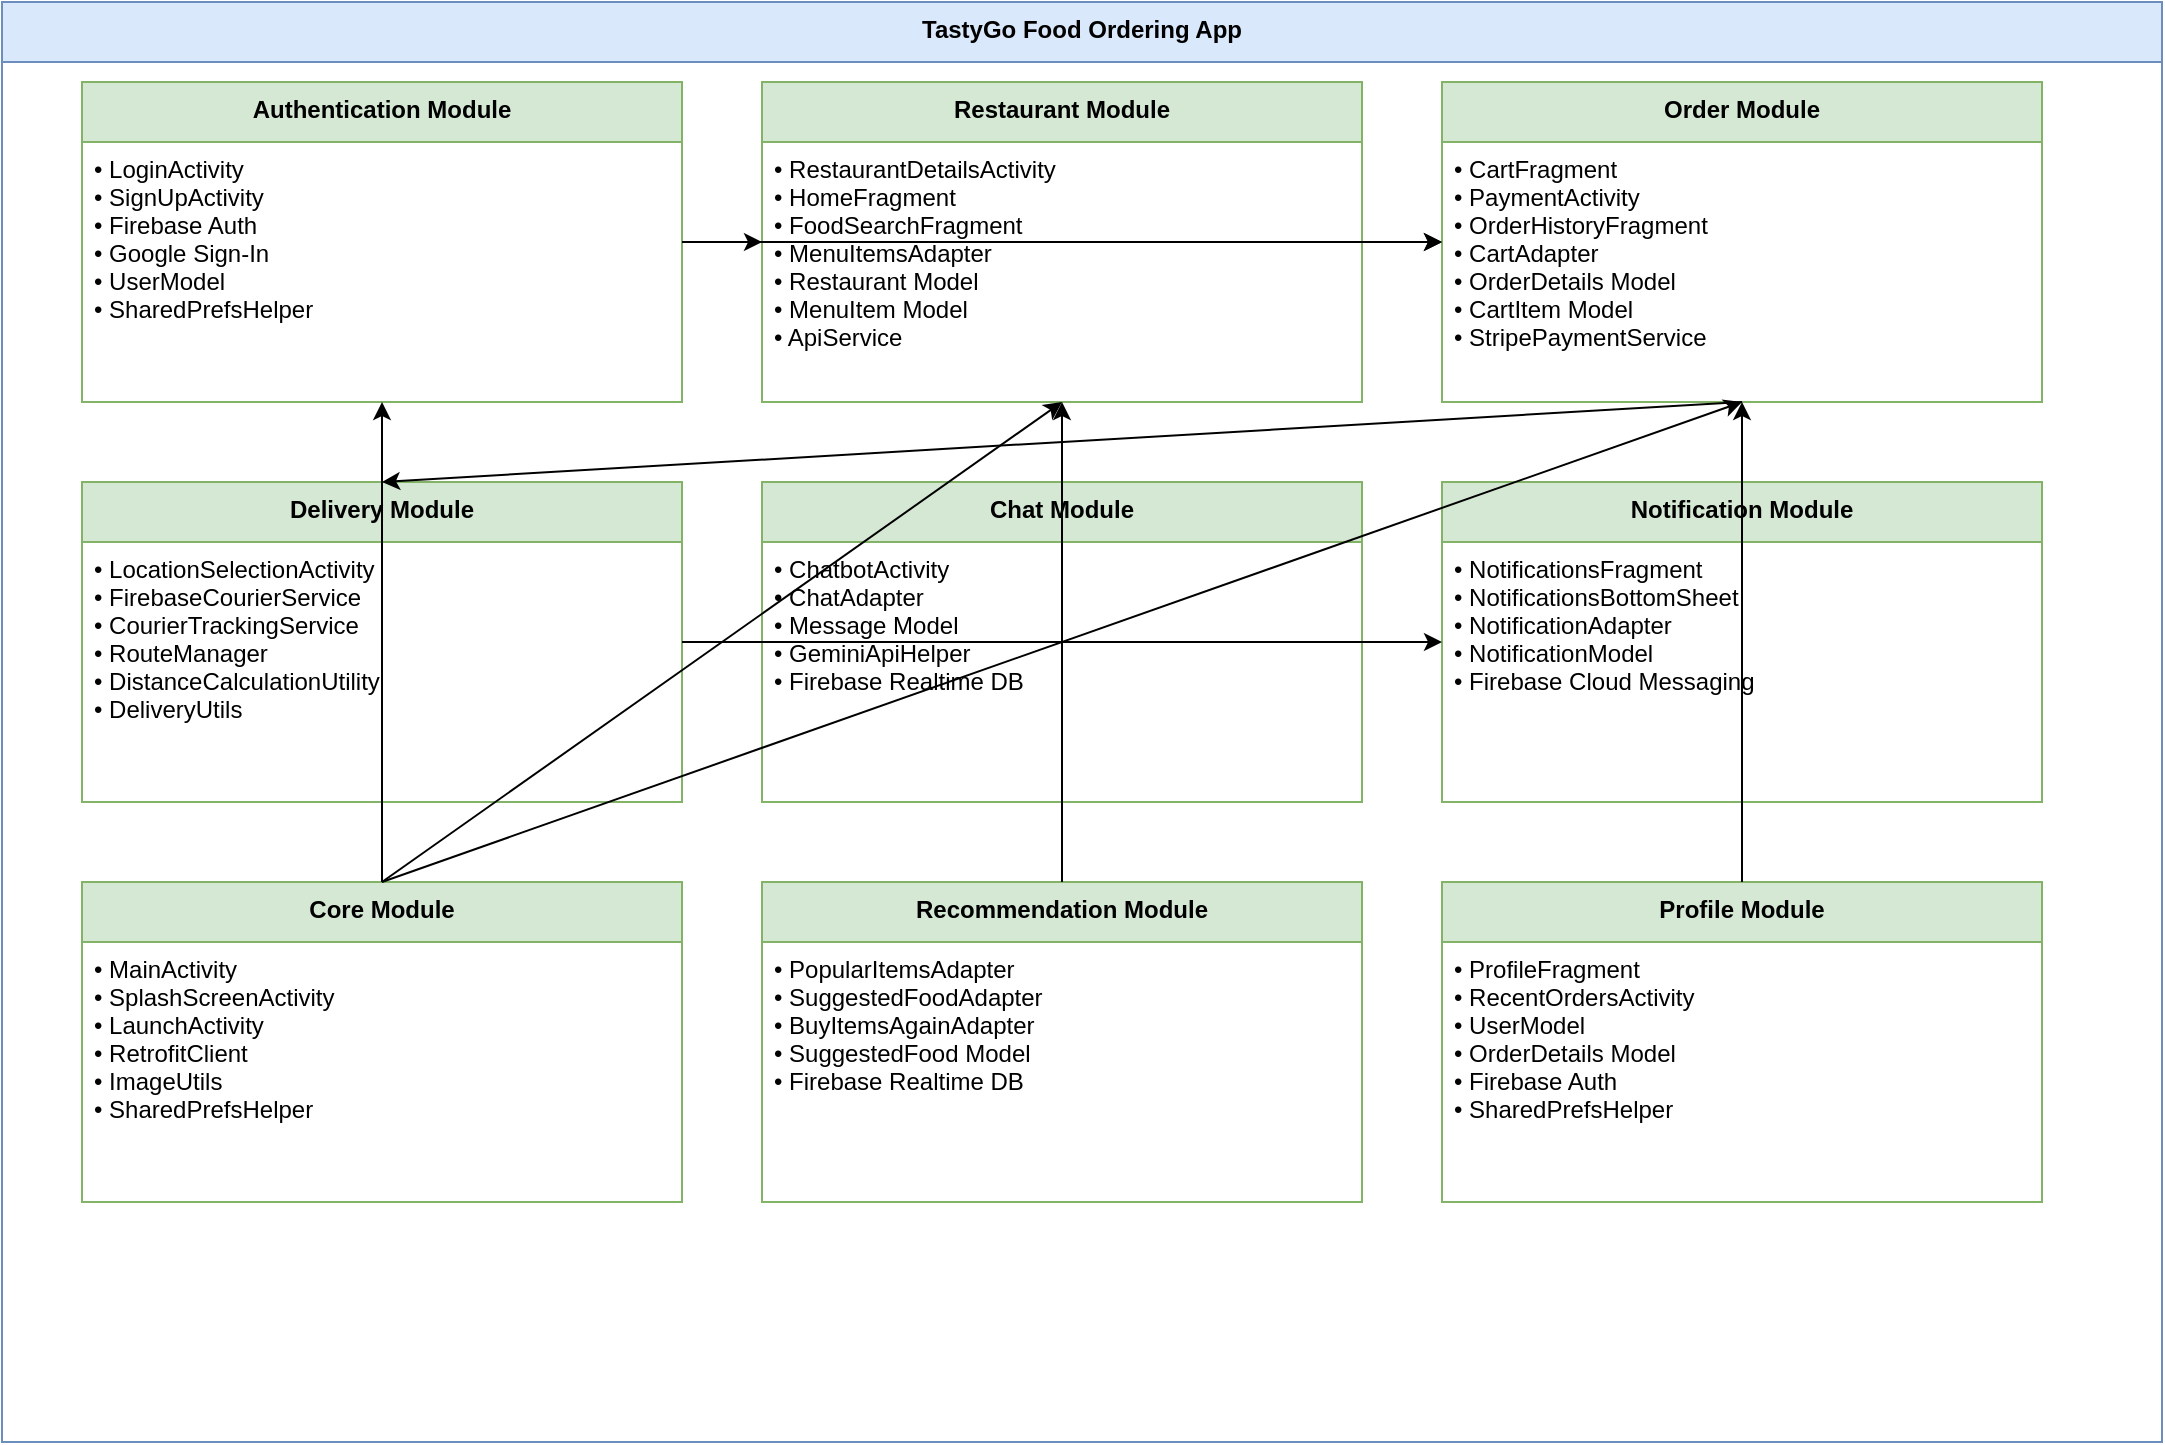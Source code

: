 <?xml version="1.0" encoding="UTF-8"?>
<mxfile version="21.1.2" type="device">
  <diagram id="tastygo-modules" name="TastyGo Module Block Diagram">
    <mxGraphModel dx="1422" dy="762" grid="1" gridSize="10" guides="1" tooltips="1" connect="1" arrows="1" fold="1" page="1" pageScale="1" pageWidth="1169" pageHeight="827" math="0" shadow="0">
      <root>
        <mxCell id="0"/>
        <mxCell id="1" parent="0"/>

        <!-- Main Container -->
        <mxCell id="main" value="TastyGo Food Ordering App" style="swimlane;fontStyle=1;align=center;verticalAlign=top;childLayout=stackLayout;horizontal=1;startSize=30;horizontalStack=0;resizeParent=1;resizeParentMax=0;resizeLast=0;collapsible=1;marginBottom=0;fillColor=#dae8fc;strokeColor=#6c8ebf;" vertex="1" parent="1">
          <mxGeometry x="40" y="40" width="1080" height="720" as="geometry"/>
        </mxCell>

        <!-- Authentication Module -->
        <mxCell id="auth-module" value="Authentication Module" style="swimlane;fontStyle=1;align=center;verticalAlign=top;childLayout=stackLayout;horizontal=1;startSize=30;horizontalStack=0;resizeParent=1;resizeParentMax=0;resizeLast=0;collapsible=1;marginBottom=0;fillColor=#d5e8d4;strokeColor=#82b366;" vertex="1" parent="main">
          <mxGeometry x="40" y="40" width="300" height="160" as="geometry"/>
        </mxCell>

        <mxCell id="auth-components" value="• LoginActivity&#xa;• SignUpActivity&#xa;• Firebase Auth&#xa;• Google Sign-In&#xa;• UserModel&#xa;• SharedPrefsHelper" style="text;strokeColor=none;fillColor=none;align=left;verticalAlign=top;spacingLeft=4;spacingRight=4;overflow=hidden;rotatable=0;points=[[0,0.5],[1,0.5]];portConstraint=eastwest;" vertex="1" parent="auth-module">
          <mxGeometry y="30" width="300" height="130" as="geometry"/>
        </mxCell>

        <!-- Restaurant Module -->
        <mxCell id="restaurant-module" value="Restaurant Module" style="swimlane;fontStyle=1;align=center;verticalAlign=top;childLayout=stackLayout;horizontal=1;startSize=30;horizontalStack=0;resizeParent=1;resizeParentMax=0;resizeLast=0;collapsible=1;marginBottom=0;fillColor=#d5e8d4;strokeColor=#82b366;" vertex="1" parent="main">
          <mxGeometry x="380" y="40" width="300" height="160" as="geometry"/>
        </mxCell>

        <mxCell id="restaurant-components" value="• RestaurantDetailsActivity&#xa;• HomeFragment&#xa;• FoodSearchFragment&#xa;• MenuItemsAdapter&#xa;• Restaurant Model&#xa;• MenuItem Model&#xa;• ApiService" style="text;strokeColor=none;fillColor=none;align=left;verticalAlign=top;spacingLeft=4;spacingRight=4;overflow=hidden;rotatable=0;points=[[0,0.5],[1,0.5]];portConstraint=eastwest;" vertex="1" parent="restaurant-module">
          <mxGeometry y="30" width="300" height="130" as="geometry"/>
        </mxCell>

        <!-- Order Module -->
        <mxCell id="order-module" value="Order Module" style="swimlane;fontStyle=1;align=center;verticalAlign=top;childLayout=stackLayout;horizontal=1;startSize=30;horizontalStack=0;resizeParent=1;resizeParentMax=0;resizeLast=0;collapsible=1;marginBottom=0;fillColor=#d5e8d4;strokeColor=#82b366;" vertex="1" parent="main">
          <mxGeometry x="720" y="40" width="300" height="160" as="geometry"/>
        </mxCell>

        <mxCell id="order-components" value="• CartFragment&#xa;• PaymentActivity&#xa;• OrderHistoryFragment&#xa;• CartAdapter&#xa;• OrderDetails Model&#xa;• CartItem Model&#xa;• StripePaymentService" style="text;strokeColor=none;fillColor=none;align=left;verticalAlign=top;spacingLeft=4;spacingRight=4;overflow=hidden;rotatable=0;points=[[0,0.5],[1,0.5]];portConstraint=eastwest;" vertex="1" parent="order-module">
          <mxGeometry y="30" width="300" height="130" as="geometry"/>
        </mxCell>

        <!-- Delivery Module -->
        <mxCell id="delivery-module" value="Delivery Module" style="swimlane;fontStyle=1;align=center;verticalAlign=top;childLayout=stackLayout;horizontal=1;startSize=30;horizontalStack=0;resizeParent=1;resizeParentMax=0;resizeLast=0;collapsible=1;marginBottom=0;fillColor=#d5e8d4;strokeColor=#82b366;" vertex="1" parent="main">
          <mxGeometry x="40" y="240" width="300" height="160" as="geometry"/>
        </mxCell>

        <mxCell id="delivery-components" value="• LocationSelectionActivity&#xa;• FirebaseCourierService&#xa;• CourierTrackingService&#xa;• RouteManager&#xa;• DistanceCalculationUtility&#xa;• DeliveryUtils" style="text;strokeColor=none;fillColor=none;align=left;verticalAlign=top;spacingLeft=4;spacingRight=4;overflow=hidden;rotatable=0;points=[[0,0.5],[1,0.5]];portConstraint=eastwest;" vertex="1" parent="delivery-module">
          <mxGeometry y="30" width="300" height="130" as="geometry"/>
        </mxCell>

        <!-- Chat Module -->
        <mxCell id="chat-module" value="Chat Module" style="swimlane;fontStyle=1;align=center;verticalAlign=top;childLayout=stackLayout;horizontal=1;startSize=30;horizontalStack=0;resizeParent=1;resizeParentMax=0;resizeLast=0;collapsible=1;marginBottom=0;fillColor=#d5e8d4;strokeColor=#82b366;" vertex="1" parent="main">
          <mxGeometry x="380" y="240" width="300" height="160" as="geometry"/>
        </mxCell>

        <mxCell id="chat-components" value="• ChatbotActivity&#xa;• ChatAdapter&#xa;• Message Model&#xa;• GeminiApiHelper&#xa;• Firebase Realtime DB" style="text;strokeColor=none;fillColor=none;align=left;verticalAlign=top;spacingLeft=4;spacingRight=4;overflow=hidden;rotatable=0;points=[[0,0.5],[1,0.5]];portConstraint=eastwest;" vertex="1" parent="chat-module">
          <mxGeometry y="30" width="300" height="130" as="geometry"/>
        </mxCell>

        <!-- Notification Module -->
        <mxCell id="notification-module" value="Notification Module" style="swimlane;fontStyle=1;align=center;verticalAlign=top;childLayout=stackLayout;horizontal=1;startSize=30;horizontalStack=0;resizeParent=1;resizeParentMax=0;resizeLast=0;collapsible=1;marginBottom=0;fillColor=#d5e8d4;strokeColor=#82b366;" vertex="1" parent="main">
          <mxGeometry x="720" y="240" width="300" height="160" as="geometry"/>
        </mxCell>

        <mxCell id="notification-components" value="• NotificationsFragment&#xa;• NotificationsBottomSheet&#xa;• NotificationAdapter&#xa;• NotificationModel&#xa;• Firebase Cloud Messaging" style="text;strokeColor=none;fillColor=none;align=left;verticalAlign=top;spacingLeft=4;spacingRight=4;overflow=hidden;rotatable=0;points=[[0,0.5],[1,0.5]];portConstraint=eastwest;" vertex="1" parent="notification-module">
          <mxGeometry y="30" width="300" height="130" as="geometry"/>
        </mxCell>

        <!-- Core Module -->
        <mxCell id="core-module" value="Core Module" style="swimlane;fontStyle=1;align=center;verticalAlign=top;childLayout=stackLayout;horizontal=1;startSize=30;horizontalStack=0;resizeParent=1;resizeParentMax=0;resizeLast=0;collapsible=1;marginBottom=0;fillColor=#d5e8d4;strokeColor=#82b366;" vertex="1" parent="main">
          <mxGeometry x="40" y="440" width="300" height="160" as="geometry"/>
        </mxCell>

        <mxCell id="core-components" value="• MainActivity&#xa;• SplashScreenActivity&#xa;• LaunchActivity&#xa;• RetrofitClient&#xa;• ImageUtils&#xa;• SharedPrefsHelper" style="text;strokeColor=none;fillColor=none;align=left;verticalAlign=top;spacingLeft=4;spacingRight=4;overflow=hidden;rotatable=0;points=[[0,0.5],[1,0.5]];portConstraint=eastwest;" vertex="1" parent="core-module">
          <mxGeometry y="30" width="300" height="130" as="geometry"/>
        </mxCell>

        <!-- Recommendation Module -->
        <mxCell id="recommendation-module" value="Recommendation Module" style="swimlane;fontStyle=1;align=center;verticalAlign=top;childLayout=stackLayout;horizontal=1;startSize=30;horizontalStack=0;resizeParent=1;resizeParentMax=0;resizeLast=0;collapsible=1;marginBottom=0;fillColor=#d5e8d4;strokeColor=#82b366;" vertex="1" parent="main">
          <mxGeometry x="380" y="440" width="300" height="160" as="geometry"/>
        </mxCell>

        <mxCell id="recommendation-components" value="• PopularItemsAdapter&#xa;• SuggestedFoodAdapter&#xa;• BuyItemsAgainAdapter&#xa;• SuggestedFood Model&#xa;• Firebase Realtime DB" style="text;strokeColor=none;fillColor=none;align=left;verticalAlign=top;spacingLeft=4;spacingRight=4;overflow=hidden;rotatable=0;points=[[0,0.5],[1,0.5]];portConstraint=eastwest;" vertex="1" parent="recommendation-module">
          <mxGeometry y="30" width="300" height="130" as="geometry"/>
        </mxCell>

        <!-- Profile Module -->
        <mxCell id="profile-module" value="Profile Module" style="swimlane;fontStyle=1;align=center;verticalAlign=top;childLayout=stackLayout;horizontal=1;startSize=30;horizontalStack=0;resizeParent=1;resizeParentMax=0;resizeLast=0;collapsible=1;marginBottom=0;fillColor=#d5e8d4;strokeColor=#82b366;" vertex="1" parent="main">
          <mxGeometry x="720" y="440" width="300" height="160" as="geometry"/>
        </mxCell>

        <mxCell id="profile-components" value="• ProfileFragment&#xa;• RecentOrdersActivity&#xa;• UserModel&#xa;• OrderDetails Model&#xa;• Firebase Auth&#xa;• SharedPrefsHelper" style="text;strokeColor=none;fillColor=none;align=left;verticalAlign=top;spacingLeft=4;spacingRight=4;overflow=hidden;rotatable=0;points=[[0,0.5],[1,0.5]];portConstraint=eastwest;" vertex="1" parent="profile-module">
          <mxGeometry y="30" width="300" height="130" as="geometry"/>
        </mxCell>

        <!-- Module Relationships -->
        <!-- Auth to Other Modules -->
        <mxCell id="auth-rel1" value="" style="endArrow=classic;html=1;exitX=1;exitY=0.5;exitDx=0;exitDy=0;entryX=0;entryY=0.5;entryDx=0;entryDy=0;" edge="1" parent="main" source="auth-module" target="restaurant-module">
          <mxGeometry width="50" height="50" relative="1" as="geometry">
            <mxPoint x="540" y="280" as="sourcePoint"/>
            <mxPoint x="590" y="230" as="targetPoint"/>
          </mxGeometry>
        </mxCell>

        <mxCell id="auth-rel2" value="" style="endArrow=classic;html=1;exitX=1;exitY=0.5;exitDx=0;exitDy=0;entryX=0;entryY=0.5;entryDx=0;entryDy=0;" edge="1" parent="main" source="auth-module" target="order-module">
          <mxGeometry width="50" height="50" relative="1" as="geometry">
            <mxPoint x="540" y="280" as="sourcePoint"/>
            <mxPoint x="590" y="230" as="targetPoint"/>
          </mxGeometry>
        </mxCell>

        <!-- Restaurant to Order -->
        <mxCell id="rest-order-rel" value="" style="endArrow=classic;html=1;exitX=1;exitY=0.5;exitDx=0;exitDy=0;entryX=0;entryY=0.5;entryDx=0;entryDy=0;" edge="1" parent="main" source="restaurant-module" target="order-module">
          <mxGeometry width="50" height="50" relative="1" as="geometry">
            <mxPoint x="540" y="280" as="sourcePoint"/>
            <mxPoint x="590" y="230" as="targetPoint"/>
          </mxGeometry>
        </mxCell>

        <!-- Order to Delivery -->
        <mxCell id="order-delivery-rel" value="" style="endArrow=classic;html=1;exitX=0.5;exitY=1;exitDx=0;exitDy=0;entryX=0.5;entryY=0;entryDx=0;entryDy=0;" edge="1" parent="main" source="order-module" target="delivery-module">
          <mxGeometry width="50" height="50" relative="1" as="geometry">
            <mxPoint x="540" y="280" as="sourcePoint"/>
            <mxPoint x="590" y="230" as="targetPoint"/>
          </mxGeometry>
        </mxCell>

        <!-- Delivery to Notification -->
        <mxCell id="delivery-notif-rel" value="" style="endArrow=classic;html=1;exitX=1;exitY=0.5;exitDx=0;exitDy=0;entryX=0;entryY=0.5;entryDx=0;entryDy=0;" edge="1" parent="main" source="delivery-module" target="notification-module">
          <mxGeometry width="50" height="50" relative="1" as="geometry">
            <mxPoint x="540" y="280" as="sourcePoint"/>
            <mxPoint x="590" y="230" as="targetPoint"/>
          </mxGeometry>
        </mxCell>

        <!-- Core to All -->
        <mxCell id="core-rel1" value="" style="endArrow=classic;html=1;exitX=0.5;exitY=0;exitDx=0;exitDy=0;entryX=0.5;entryY=1;entryDx=0;entryDy=0;" edge="1" parent="main" source="core-module" target="auth-module">
          <mxGeometry width="50" height="50" relative="1" as="geometry">
            <mxPoint x="540" y="280" as="sourcePoint"/>
            <mxPoint x="590" y="230" as="targetPoint"/>
          </mxGeometry>
        </mxCell>

        <mxCell id="core-rel2" value="" style="endArrow=classic;html=1;exitX=0.5;exitY=0;exitDx=0;exitDy=0;entryX=0.5;entryY=1;entryDx=0;entryDy=0;" edge="1" parent="main" source="core-module" target="restaurant-module">
          <mxGeometry width="50" height="50" relative="1" as="geometry">
            <mxPoint x="540" y="280" as="sourcePoint"/>
            <mxPoint x="590" y="230" as="targetPoint"/>
          </mxGeometry>
        </mxCell>

        <mxCell id="core-rel3" value="" style="endArrow=classic;html=1;exitX=0.5;exitY=0;exitDx=0;exitDy=0;entryX=0.5;entryY=1;entryDx=0;entryDy=0;" edge="1" parent="main" source="core-module" target="order-module">
          <mxGeometry width="50" height="50" relative="1" as="geometry">
            <mxPoint x="540" y="280" as="sourcePoint"/>
            <mxPoint x="590" y="230" as="targetPoint"/>
          </mxGeometry>
        </mxCell>

        <!-- Recommendation to Restaurant -->
        <mxCell id="rec-rest-rel" value="" style="endArrow=classic;html=1;exitX=0.5;exitY=0;exitDx=0;exitDy=0;entryX=0.5;entryY=1;entryDx=0;entryDy=0;" edge="1" parent="main" source="recommendation-module" target="restaurant-module">
          <mxGeometry width="50" height="50" relative="1" as="geometry">
            <mxPoint x="540" y="280" as="sourcePoint"/>
            <mxPoint x="590" y="230" as="targetPoint"/>
          </mxGeometry>
        </mxCell>

        <!-- Profile to Order -->
        <mxCell id="profile-order-rel" value="" style="endArrow=classic;html=1;exitX=0.5;exitY=0;exitDx=0;exitDy=0;entryX=0.5;entryY=1;entryDx=0;entryDy=0;" edge="1" parent="main" source="profile-module" target="order-module">
          <mxGeometry width="50" height="50" relative="1" as="geometry">
            <mxPoint x="540" y="280" as="sourcePoint"/>
            <mxPoint x="590" y="230" as="targetPoint"/>
          </mxGeometry>
        </mxCell>

      </root>
    </mxGraphModel>
  </diagram>
</mxfile> 
